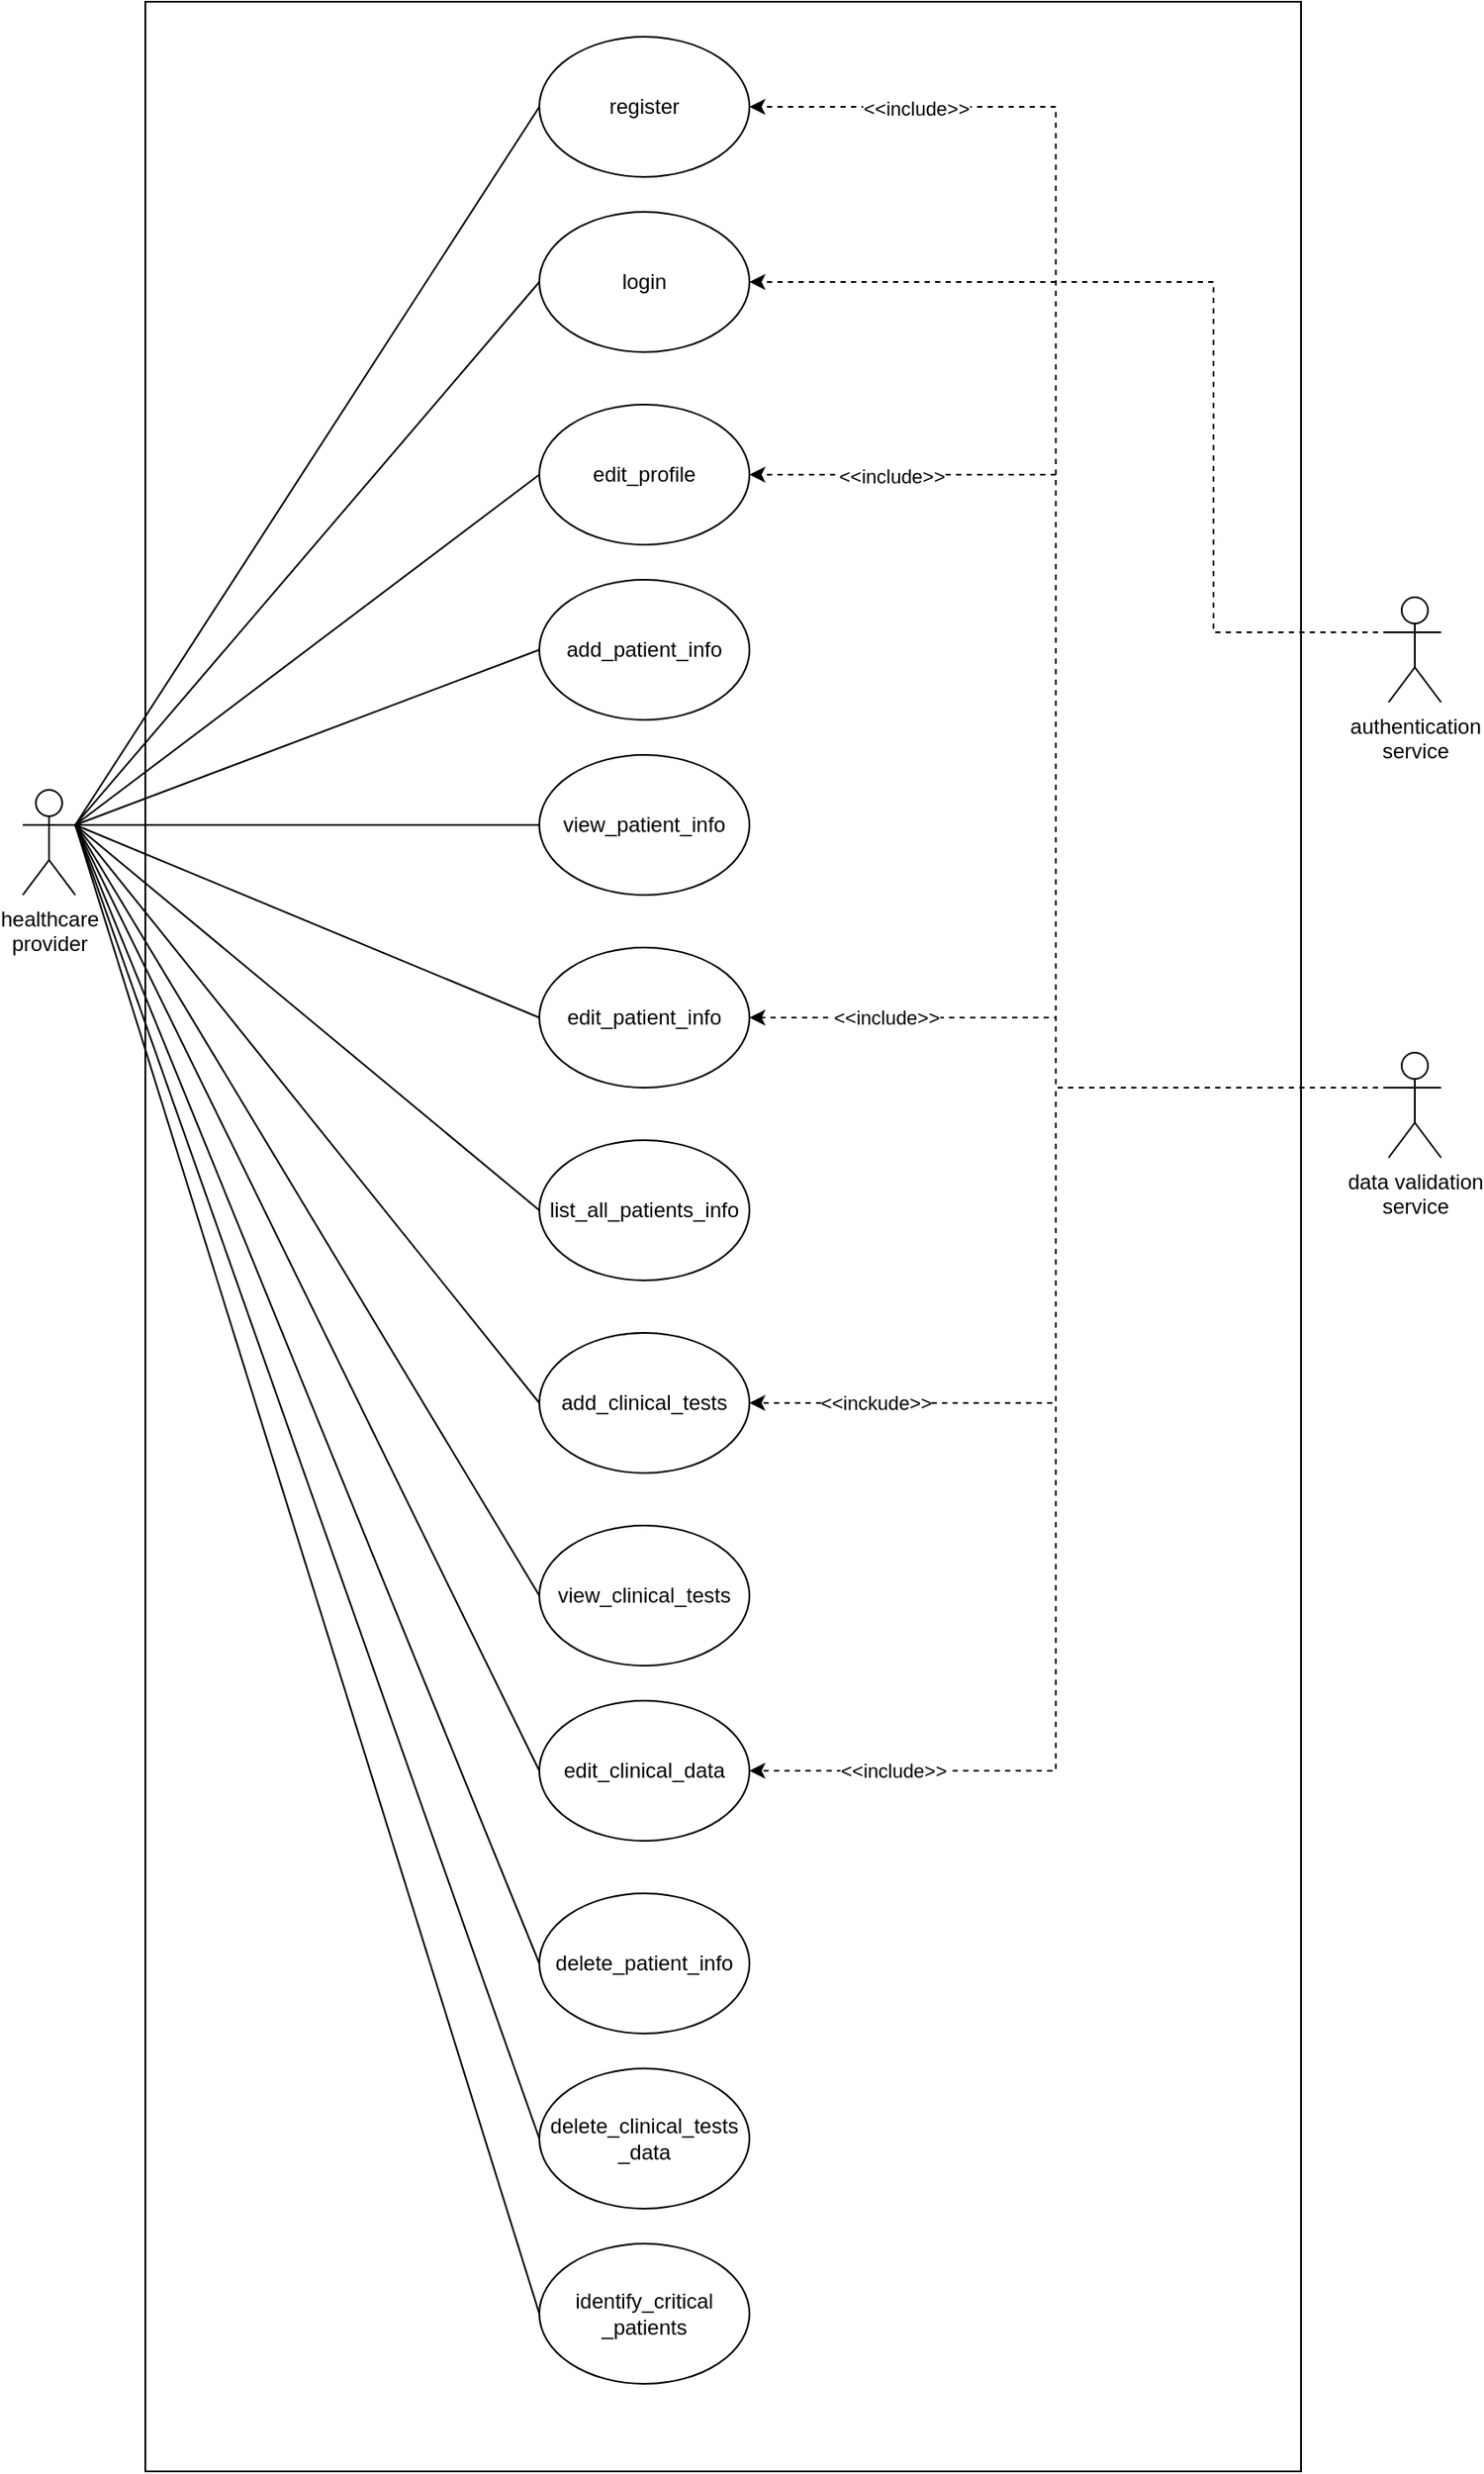 <mxfile version="22.0.3" type="device">
  <diagram name="Page-1" id="UqVrwzHWl2GHEcBXxez4">
    <mxGraphModel dx="1207" dy="847" grid="1" gridSize="10" guides="1" tooltips="1" connect="1" arrows="1" fold="1" page="1" pageScale="1" pageWidth="1100" pageHeight="1700" math="0" shadow="0">
      <root>
        <mxCell id="0" />
        <mxCell id="1" parent="0" />
        <mxCell id="txtTi3-NWhlHxe_iq4ro-22" value="" style="rounded=0;whiteSpace=wrap;html=1;" vertex="1" parent="1">
          <mxGeometry x="140" y="50" width="660" height="1410" as="geometry" />
        </mxCell>
        <mxCell id="txtTi3-NWhlHxe_iq4ro-12" style="rounded=0;orthogonalLoop=1;jettySize=auto;html=1;exitX=1;exitY=0.333;exitDx=0;exitDy=0;exitPerimeter=0;entryX=0;entryY=0.5;entryDx=0;entryDy=0;endArrow=none;endFill=0;" edge="1" parent="1" source="txtTi3-NWhlHxe_iq4ro-1" target="txtTi3-NWhlHxe_iq4ro-3">
          <mxGeometry relative="1" as="geometry" />
        </mxCell>
        <mxCell id="txtTi3-NWhlHxe_iq4ro-13" style="rounded=0;orthogonalLoop=1;jettySize=auto;html=1;exitX=1;exitY=0.333;exitDx=0;exitDy=0;exitPerimeter=0;entryX=0;entryY=0.5;entryDx=0;entryDy=0;endArrow=none;endFill=0;" edge="1" parent="1" source="txtTi3-NWhlHxe_iq4ro-1" target="txtTi3-NWhlHxe_iq4ro-4">
          <mxGeometry relative="1" as="geometry" />
        </mxCell>
        <mxCell id="txtTi3-NWhlHxe_iq4ro-14" style="rounded=0;orthogonalLoop=1;jettySize=auto;html=1;exitX=1;exitY=0.333;exitDx=0;exitDy=0;exitPerimeter=0;entryX=0;entryY=0.5;entryDx=0;entryDy=0;endArrow=none;endFill=0;" edge="1" parent="1" source="txtTi3-NWhlHxe_iq4ro-1" target="txtTi3-NWhlHxe_iq4ro-5">
          <mxGeometry relative="1" as="geometry" />
        </mxCell>
        <mxCell id="txtTi3-NWhlHxe_iq4ro-15" style="rounded=0;orthogonalLoop=1;jettySize=auto;html=1;exitX=1;exitY=0.333;exitDx=0;exitDy=0;exitPerimeter=0;entryX=0;entryY=0.5;entryDx=0;entryDy=0;endArrow=none;endFill=0;" edge="1" parent="1" source="txtTi3-NWhlHxe_iq4ro-1" target="txtTi3-NWhlHxe_iq4ro-6">
          <mxGeometry relative="1" as="geometry" />
        </mxCell>
        <mxCell id="txtTi3-NWhlHxe_iq4ro-16" style="rounded=0;orthogonalLoop=1;jettySize=auto;html=1;exitX=1;exitY=0.333;exitDx=0;exitDy=0;exitPerimeter=0;entryX=0;entryY=0.5;entryDx=0;entryDy=0;endArrow=none;endFill=0;" edge="1" parent="1" source="txtTi3-NWhlHxe_iq4ro-1" target="txtTi3-NWhlHxe_iq4ro-7">
          <mxGeometry relative="1" as="geometry" />
        </mxCell>
        <mxCell id="txtTi3-NWhlHxe_iq4ro-17" style="rounded=0;orthogonalLoop=1;jettySize=auto;html=1;exitX=1;exitY=0.333;exitDx=0;exitDy=0;exitPerimeter=0;entryX=0;entryY=0.5;entryDx=0;entryDy=0;endArrow=none;endFill=0;" edge="1" parent="1" source="txtTi3-NWhlHxe_iq4ro-1" target="txtTi3-NWhlHxe_iq4ro-8">
          <mxGeometry relative="1" as="geometry" />
        </mxCell>
        <mxCell id="txtTi3-NWhlHxe_iq4ro-18" style="rounded=0;orthogonalLoop=1;jettySize=auto;html=1;exitX=1;exitY=0.333;exitDx=0;exitDy=0;exitPerimeter=0;entryX=0;entryY=0.5;entryDx=0;entryDy=0;endArrow=none;endFill=0;" edge="1" parent="1" source="txtTi3-NWhlHxe_iq4ro-1" target="txtTi3-NWhlHxe_iq4ro-9">
          <mxGeometry relative="1" as="geometry" />
        </mxCell>
        <mxCell id="txtTi3-NWhlHxe_iq4ro-30" style="rounded=0;orthogonalLoop=1;jettySize=auto;html=1;exitX=1;exitY=0.333;exitDx=0;exitDy=0;exitPerimeter=0;entryX=0;entryY=0.5;entryDx=0;entryDy=0;endArrow=none;endFill=0;" edge="1" parent="1" source="txtTi3-NWhlHxe_iq4ro-1" target="txtTi3-NWhlHxe_iq4ro-11">
          <mxGeometry relative="1" as="geometry" />
        </mxCell>
        <mxCell id="txtTi3-NWhlHxe_iq4ro-32" style="rounded=0;orthogonalLoop=1;jettySize=auto;html=1;exitX=1;exitY=0.333;exitDx=0;exitDy=0;exitPerimeter=0;entryX=0;entryY=0.5;entryDx=0;entryDy=0;endArrow=none;endFill=0;" edge="1" parent="1" source="txtTi3-NWhlHxe_iq4ro-1" target="txtTi3-NWhlHxe_iq4ro-31">
          <mxGeometry relative="1" as="geometry" />
        </mxCell>
        <mxCell id="txtTi3-NWhlHxe_iq4ro-37" style="rounded=0;orthogonalLoop=1;jettySize=auto;html=1;exitX=1;exitY=0.333;exitDx=0;exitDy=0;exitPerimeter=0;entryX=0;entryY=0.5;entryDx=0;entryDy=0;endArrow=none;endFill=0;" edge="1" parent="1" source="txtTi3-NWhlHxe_iq4ro-1" target="txtTi3-NWhlHxe_iq4ro-33">
          <mxGeometry relative="1" as="geometry" />
        </mxCell>
        <mxCell id="txtTi3-NWhlHxe_iq4ro-38" style="rounded=0;orthogonalLoop=1;jettySize=auto;html=1;exitX=1;exitY=0.333;exitDx=0;exitDy=0;exitPerimeter=0;entryX=0;entryY=0.5;entryDx=0;entryDy=0;endArrow=none;endFill=0;" edge="1" parent="1" source="txtTi3-NWhlHxe_iq4ro-1" target="txtTi3-NWhlHxe_iq4ro-34">
          <mxGeometry relative="1" as="geometry" />
        </mxCell>
        <mxCell id="txtTi3-NWhlHxe_iq4ro-39" style="rounded=0;orthogonalLoop=1;jettySize=auto;html=1;exitX=1;exitY=0.333;exitDx=0;exitDy=0;exitPerimeter=0;entryX=0;entryY=0.5;entryDx=0;entryDy=0;endArrow=none;endFill=0;" edge="1" parent="1" source="txtTi3-NWhlHxe_iq4ro-1" target="txtTi3-NWhlHxe_iq4ro-36">
          <mxGeometry relative="1" as="geometry" />
        </mxCell>
        <mxCell id="txtTi3-NWhlHxe_iq4ro-1" value="healthcare&lt;br&gt;provider" style="shape=umlActor;verticalLabelPosition=bottom;verticalAlign=top;html=1;outlineConnect=0;" vertex="1" parent="1">
          <mxGeometry x="70" y="500" width="30" height="60" as="geometry" />
        </mxCell>
        <mxCell id="txtTi3-NWhlHxe_iq4ro-3" value="login" style="ellipse;whiteSpace=wrap;html=1;" vertex="1" parent="1">
          <mxGeometry x="365" y="170" width="120" height="80" as="geometry" />
        </mxCell>
        <mxCell id="txtTi3-NWhlHxe_iq4ro-4" value="add_patient_info" style="ellipse;whiteSpace=wrap;html=1;" vertex="1" parent="1">
          <mxGeometry x="365" y="380" width="120" height="80" as="geometry" />
        </mxCell>
        <mxCell id="txtTi3-NWhlHxe_iq4ro-5" value="view_patient_info" style="ellipse;whiteSpace=wrap;html=1;" vertex="1" parent="1">
          <mxGeometry x="365" y="480" width="120" height="80" as="geometry" />
        </mxCell>
        <mxCell id="txtTi3-NWhlHxe_iq4ro-6" value="list_all_patients_info" style="ellipse;whiteSpace=wrap;html=1;" vertex="1" parent="1">
          <mxGeometry x="365" y="700" width="120" height="80" as="geometry" />
        </mxCell>
        <mxCell id="txtTi3-NWhlHxe_iq4ro-7" value="add_clinical_tests" style="ellipse;whiteSpace=wrap;html=1;" vertex="1" parent="1">
          <mxGeometry x="365" y="810" width="120" height="80" as="geometry" />
        </mxCell>
        <mxCell id="txtTi3-NWhlHxe_iq4ro-8" value="view_clinical_tests" style="ellipse;whiteSpace=wrap;html=1;" vertex="1" parent="1">
          <mxGeometry x="365" y="920" width="120" height="80" as="geometry" />
        </mxCell>
        <mxCell id="txtTi3-NWhlHxe_iq4ro-9" value="delete_patient_info" style="ellipse;whiteSpace=wrap;html=1;" vertex="1" parent="1">
          <mxGeometry x="365" y="1130" width="120" height="80" as="geometry" />
        </mxCell>
        <mxCell id="txtTi3-NWhlHxe_iq4ro-10" value="delete_clinical_tests&lt;br&gt;_data" style="ellipse;whiteSpace=wrap;html=1;" vertex="1" parent="1">
          <mxGeometry x="365" y="1230" width="120" height="80" as="geometry" />
        </mxCell>
        <mxCell id="txtTi3-NWhlHxe_iq4ro-11" value="identify_critical&lt;br&gt;_patients" style="ellipse;whiteSpace=wrap;html=1;" vertex="1" parent="1">
          <mxGeometry x="365" y="1330" width="120" height="80" as="geometry" />
        </mxCell>
        <mxCell id="txtTi3-NWhlHxe_iq4ro-19" style="rounded=0;orthogonalLoop=1;jettySize=auto;html=1;exitX=1;exitY=0.333;exitDx=0;exitDy=0;exitPerimeter=0;entryX=0;entryY=0.5;entryDx=0;entryDy=0;endArrow=none;endFill=0;" edge="1" parent="1" source="txtTi3-NWhlHxe_iq4ro-1" target="txtTi3-NWhlHxe_iq4ro-10">
          <mxGeometry relative="1" as="geometry" />
        </mxCell>
        <mxCell id="txtTi3-NWhlHxe_iq4ro-25" style="edgeStyle=orthogonalEdgeStyle;rounded=0;orthogonalLoop=1;jettySize=auto;html=1;exitX=0;exitY=0.333;exitDx=0;exitDy=0;exitPerimeter=0;entryX=1;entryY=0.5;entryDx=0;entryDy=0;dashed=1;" edge="1" parent="1" source="txtTi3-NWhlHxe_iq4ro-23" target="txtTi3-NWhlHxe_iq4ro-3">
          <mxGeometry relative="1" as="geometry">
            <Array as="points">
              <mxPoint x="750" y="410" />
              <mxPoint x="750" y="210" />
            </Array>
          </mxGeometry>
        </mxCell>
        <mxCell id="txtTi3-NWhlHxe_iq4ro-23" value="authentication&lt;br&gt;service" style="shape=umlActor;verticalLabelPosition=bottom;verticalAlign=top;html=1;outlineConnect=0;" vertex="1" parent="1">
          <mxGeometry x="850" y="390" width="30" height="60" as="geometry" />
        </mxCell>
        <mxCell id="txtTi3-NWhlHxe_iq4ro-26" style="edgeStyle=orthogonalEdgeStyle;rounded=0;orthogonalLoop=1;jettySize=auto;html=1;exitX=0;exitY=0.333;exitDx=0;exitDy=0;exitPerimeter=0;entryX=1;entryY=0.5;entryDx=0;entryDy=0;dashed=1;" edge="1" parent="1" source="txtTi3-NWhlHxe_iq4ro-24" target="txtTi3-NWhlHxe_iq4ro-34">
          <mxGeometry relative="1" as="geometry">
            <Array as="points">
              <mxPoint x="660" y="670" />
              <mxPoint x="660" y="630" />
            </Array>
          </mxGeometry>
        </mxCell>
        <mxCell id="txtTi3-NWhlHxe_iq4ro-29" value="&amp;lt;&amp;lt;include&amp;gt;&amp;gt;" style="edgeLabel;html=1;align=center;verticalAlign=middle;resizable=0;points=[];" vertex="1" connectable="0" parent="txtTi3-NWhlHxe_iq4ro-26">
          <mxGeometry x="0.782" y="4" relative="1" as="geometry">
            <mxPoint x="34" y="-4" as="offset" />
          </mxGeometry>
        </mxCell>
        <mxCell id="txtTi3-NWhlHxe_iq4ro-27" style="edgeStyle=orthogonalEdgeStyle;rounded=0;orthogonalLoop=1;jettySize=auto;html=1;exitX=0;exitY=0.333;exitDx=0;exitDy=0;exitPerimeter=0;entryX=1;entryY=0.5;entryDx=0;entryDy=0;dashed=1;" edge="1" parent="1" source="txtTi3-NWhlHxe_iq4ro-24" target="txtTi3-NWhlHxe_iq4ro-7">
          <mxGeometry relative="1" as="geometry">
            <Array as="points">
              <mxPoint x="660" y="670" />
              <mxPoint x="660" y="850" />
            </Array>
          </mxGeometry>
        </mxCell>
        <mxCell id="txtTi3-NWhlHxe_iq4ro-28" value="&amp;lt;&amp;lt;inckude&amp;gt;&amp;gt;" style="edgeLabel;html=1;align=center;verticalAlign=middle;resizable=0;points=[];" vertex="1" connectable="0" parent="txtTi3-NWhlHxe_iq4ro-27">
          <mxGeometry x="0.472" y="2" relative="1" as="geometry">
            <mxPoint x="-72" y="-2" as="offset" />
          </mxGeometry>
        </mxCell>
        <mxCell id="txtTi3-NWhlHxe_iq4ro-40" style="edgeStyle=orthogonalEdgeStyle;rounded=0;orthogonalLoop=1;jettySize=auto;html=1;exitX=0;exitY=0.333;exitDx=0;exitDy=0;exitPerimeter=0;entryX=1;entryY=0.5;entryDx=0;entryDy=0;dashed=1;" edge="1" parent="1" source="txtTi3-NWhlHxe_iq4ro-24" target="txtTi3-NWhlHxe_iq4ro-31">
          <mxGeometry relative="1" as="geometry">
            <Array as="points">
              <mxPoint x="660" y="670" />
              <mxPoint x="660" y="110" />
            </Array>
          </mxGeometry>
        </mxCell>
        <mxCell id="txtTi3-NWhlHxe_iq4ro-41" value="&amp;lt;&amp;lt;include&amp;gt;&amp;gt;" style="edgeLabel;html=1;align=center;verticalAlign=middle;resizable=0;points=[];" vertex="1" connectable="0" parent="txtTi3-NWhlHxe_iq4ro-40">
          <mxGeometry x="0.797" y="1" relative="1" as="geometry">
            <mxPoint x="1" as="offset" />
          </mxGeometry>
        </mxCell>
        <mxCell id="txtTi3-NWhlHxe_iq4ro-42" style="edgeStyle=orthogonalEdgeStyle;rounded=0;orthogonalLoop=1;jettySize=auto;html=1;exitX=0;exitY=0.333;exitDx=0;exitDy=0;exitPerimeter=0;entryX=1;entryY=0.5;entryDx=0;entryDy=0;dashed=1;" edge="1" parent="1" source="txtTi3-NWhlHxe_iq4ro-24" target="txtTi3-NWhlHxe_iq4ro-33">
          <mxGeometry relative="1" as="geometry">
            <Array as="points">
              <mxPoint x="660" y="670" />
              <mxPoint x="660" y="320" />
            </Array>
          </mxGeometry>
        </mxCell>
        <mxCell id="txtTi3-NWhlHxe_iq4ro-44" value="&amp;lt;&amp;lt;include&amp;gt;&amp;gt;" style="edgeLabel;html=1;align=center;verticalAlign=middle;resizable=0;points=[];" vertex="1" connectable="0" parent="txtTi3-NWhlHxe_iq4ro-42">
          <mxGeometry x="0.774" y="1" relative="1" as="geometry">
            <mxPoint as="offset" />
          </mxGeometry>
        </mxCell>
        <mxCell id="txtTi3-NWhlHxe_iq4ro-45" style="edgeStyle=orthogonalEdgeStyle;rounded=0;orthogonalLoop=1;jettySize=auto;html=1;exitX=0;exitY=0.333;exitDx=0;exitDy=0;exitPerimeter=0;entryX=1;entryY=0.5;entryDx=0;entryDy=0;dashed=1;" edge="1" parent="1" source="txtTi3-NWhlHxe_iq4ro-24" target="txtTi3-NWhlHxe_iq4ro-36">
          <mxGeometry relative="1" as="geometry">
            <Array as="points">
              <mxPoint x="660" y="670" />
              <mxPoint x="660" y="1060" />
            </Array>
          </mxGeometry>
        </mxCell>
        <mxCell id="txtTi3-NWhlHxe_iq4ro-46" value="&amp;lt;&amp;lt;include&amp;gt;&amp;gt;" style="edgeLabel;html=1;align=center;verticalAlign=middle;resizable=0;points=[];" vertex="1" connectable="0" parent="txtTi3-NWhlHxe_iq4ro-45">
          <mxGeometry x="0.784" relative="1" as="geometry">
            <mxPoint as="offset" />
          </mxGeometry>
        </mxCell>
        <mxCell id="txtTi3-NWhlHxe_iq4ro-24" value="data validation&lt;br&gt;service" style="shape=umlActor;verticalLabelPosition=bottom;verticalAlign=top;html=1;outlineConnect=0;" vertex="1" parent="1">
          <mxGeometry x="850" y="650" width="30" height="60" as="geometry" />
        </mxCell>
        <mxCell id="txtTi3-NWhlHxe_iq4ro-31" value="register" style="ellipse;whiteSpace=wrap;html=1;" vertex="1" parent="1">
          <mxGeometry x="365" y="70" width="120" height="80" as="geometry" />
        </mxCell>
        <mxCell id="txtTi3-NWhlHxe_iq4ro-33" value="edit_profile" style="ellipse;whiteSpace=wrap;html=1;" vertex="1" parent="1">
          <mxGeometry x="365" y="280" width="120" height="80" as="geometry" />
        </mxCell>
        <mxCell id="txtTi3-NWhlHxe_iq4ro-34" value="edit_patient_info" style="ellipse;whiteSpace=wrap;html=1;" vertex="1" parent="1">
          <mxGeometry x="365" y="590" width="120" height="80" as="geometry" />
        </mxCell>
        <mxCell id="txtTi3-NWhlHxe_iq4ro-36" value="edit_clinical_data" style="ellipse;whiteSpace=wrap;html=1;" vertex="1" parent="1">
          <mxGeometry x="365" y="1020" width="120" height="80" as="geometry" />
        </mxCell>
      </root>
    </mxGraphModel>
  </diagram>
</mxfile>
